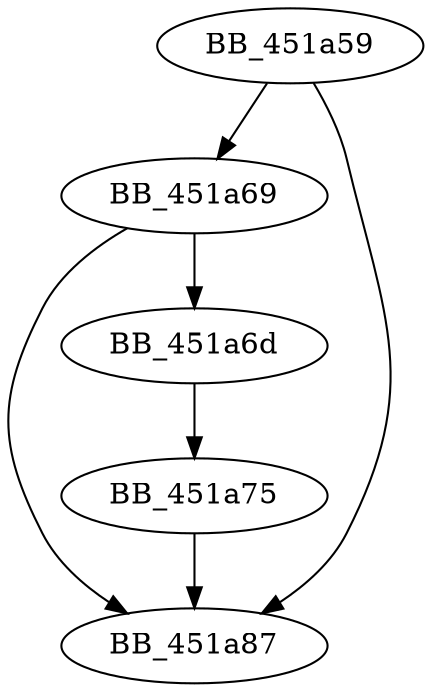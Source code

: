 DiGraph sub_451A59{
BB_451a59->BB_451a69
BB_451a59->BB_451a87
BB_451a69->BB_451a6d
BB_451a69->BB_451a87
BB_451a6d->BB_451a75
BB_451a75->BB_451a87
}
